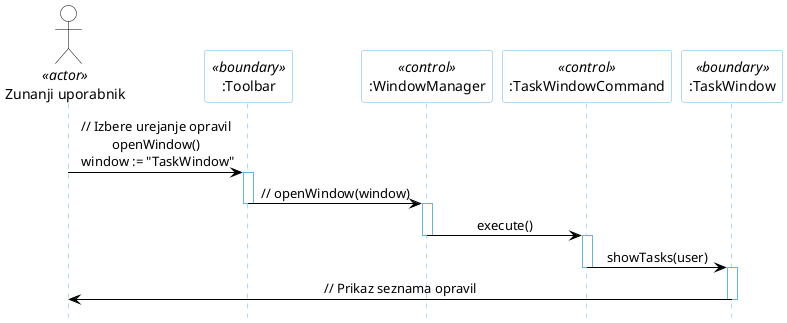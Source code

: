 @startuml urejanjeSeznamaOpravil
hide footbox

skinparam backgroundcolor transparent
skinparam defaultTextAlignment center
skinparam actorBorderColor black
skinparam actorBackgroundColor white
skinparam arrowColor black  
skinparam sequenceLifeLineBorderColor #5FB8EC
skinparam sequenceParticipantBorderColor #5FB8EC
skinparam sequenceParticipantBackgroundColor white

actor "Zunanji uporabnik" as zup<<actor>>
participant ":Toolbar" as Vmesnik <<boundary>>
participant ":WindowManager" as wm <<control>>
participant ":TaskWindowCommand" as taskwindow <<control>>
participant ":TaskWindow" as task <<boundary>>



zup -> Vmesnik: // Izbere urejanje opravil\nopenWindow()\n window := "TaskWindow"

activate Vmesnik
Vmesnik -> wm: // openWindow(window)
deactivate Vmesnik
activate wm
wm -> taskwindow: execute()
deactivate wm
activate taskwindow
taskwindow -> task: showTasks(user)
deactivate taskwindow
activate task
task -> zup: // Prikaz seznama opravil
deactivate task

' na začetku vsakega primera uporabe se najprej iz menijske vrstice (toolbar) izbere, katero okno oz zaslonksa maska se bo prikazala. Potek tega je prikazan na tem ločenem diagramu zaporedja, ki pa je na začetku prisoten tudi pri vseh ostalih. Primej je podan za okno za urejanje seznama opravil.